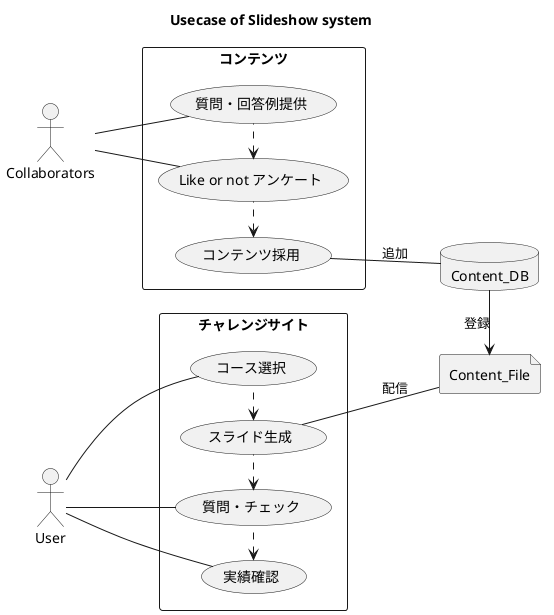 @startuml

Title
Usecase of Slideshow system
end Title

left to right direction
skinparam packageStyle rectangle

actor User
File  Content_File

rectangle チャレンジサイト {
  User -- (コース選択)
  (スライド生成) -- Content_File : 配信
  User -- (質問・チェック)
  User -- (実績確認)
  (スライド生成) <. (コース選択)
  (質問・チェック) <. (スライド生成)
  (実績確認) <. (質問・チェック)
}

database Content_DB
Content_DB -> Content_File : 登録

actor Collaborators

rectangle コンテンツ {
  Collaborators -- (質問・回答例提供)
  Collaborators -- (Like or not アンケート)
  (Like or not アンケート) <. (質問・回答例提供)
  (コンテンツ採用) <. (Like or not アンケート)
  (コンテンツ採用) -- Content_DB : 追加
}




@enduml